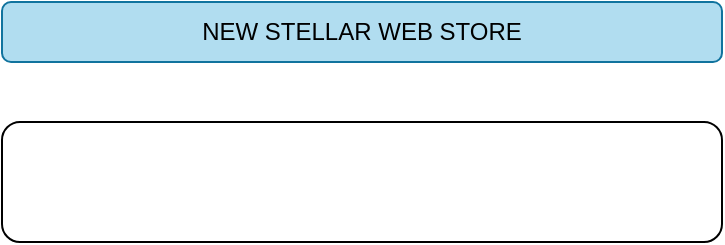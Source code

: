 <mxfile version="22.1.17" type="github">
  <diagram name="Page-1" id="edf60f1a-56cd-e834-aa8a-f176f3a09ee4">
    <mxGraphModel dx="819" dy="422" grid="1" gridSize="10" guides="1" tooltips="1" connect="1" arrows="1" fold="1" page="1" pageScale="1" pageWidth="1100" pageHeight="850" background="none" math="0" shadow="0">
      <root>
        <mxCell id="0" />
        <mxCell id="1" parent="0" />
        <mxCell id="UF4x-xSXFysQibBx9FlB-15" value="NEW STELLAR WEB STORE" style="rounded=1;whiteSpace=wrap;html=1;fillColor=#b1ddf0;strokeColor=#10739e;" vertex="1" parent="1">
          <mxGeometry x="200" y="40" width="360" height="30" as="geometry" />
        </mxCell>
        <mxCell id="UF4x-xSXFysQibBx9FlB-16" value="" style="rounded=1;whiteSpace=wrap;html=1;" vertex="1" parent="1">
          <mxGeometry x="200" y="100" width="360" height="60" as="geometry" />
        </mxCell>
      </root>
    </mxGraphModel>
  </diagram>
</mxfile>
